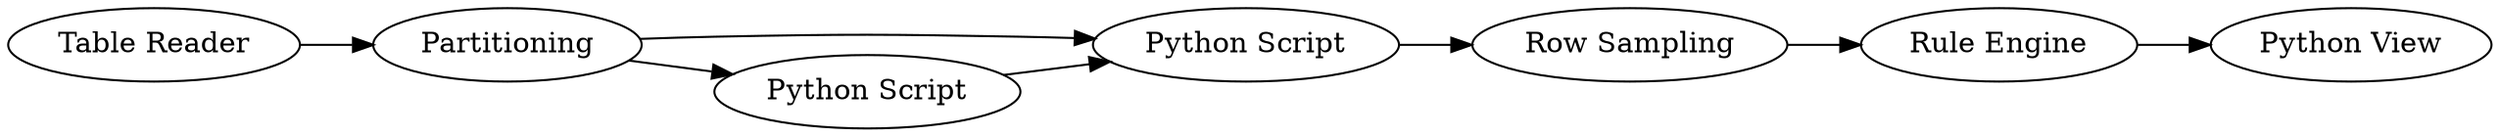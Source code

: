 digraph {
	4 -> 7
	34 -> 33
	14 -> 4
	30 -> 34
	7 -> 30
	6 -> 7
	4 -> 6
	7 [label="Python Script"]
	34 [label="Rule Engine"]
	4 [label=Partitioning]
	6 [label="Python Script"]
	14 [label="Table Reader"]
	33 [label="Python View"]
	30 [label="Row Sampling"]
	rankdir=LR
}
